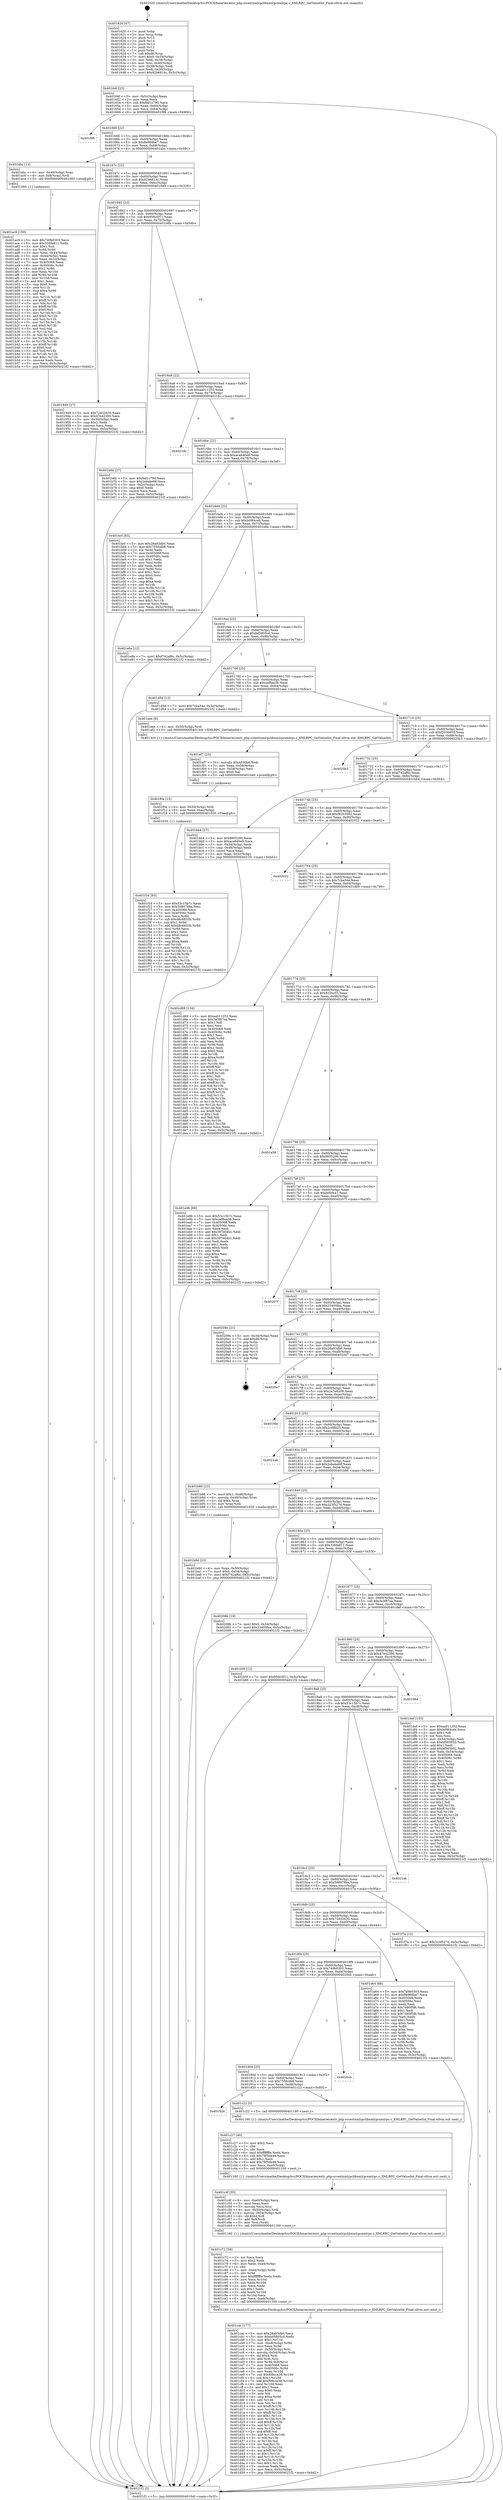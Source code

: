 digraph "0x401620" {
  label = "0x401620 (/mnt/c/Users/mathe/Desktop/tcc/POCII/binaries/extr_php-srcextxmlrpclibxmlrpcxmlrpc.c_XMLRPC_GetValueInt_Final-ollvm.out::main(0))"
  labelloc = "t"
  node[shape=record]

  Entry [label="",width=0.3,height=0.3,shape=circle,fillcolor=black,style=filled]
  "0x40164f" [label="{
     0x40164f [23]\l
     | [instrs]\l
     &nbsp;&nbsp;0x40164f \<+3\>: mov -0x5c(%rbp),%eax\l
     &nbsp;&nbsp;0x401652 \<+2\>: mov %eax,%ecx\l
     &nbsp;&nbsp;0x401654 \<+6\>: sub $0x8af1c790,%ecx\l
     &nbsp;&nbsp;0x40165a \<+3\>: mov %eax,-0x60(%rbp)\l
     &nbsp;&nbsp;0x40165d \<+3\>: mov %ecx,-0x64(%rbp)\l
     &nbsp;&nbsp;0x401660 \<+6\>: je 0000000000401f86 \<main+0x966\>\l
  }"]
  "0x401f86" [label="{
     0x401f86\l
  }", style=dashed]
  "0x401666" [label="{
     0x401666 [22]\l
     | [instrs]\l
     &nbsp;&nbsp;0x401666 \<+5\>: jmp 000000000040166b \<main+0x4b\>\l
     &nbsp;&nbsp;0x40166b \<+3\>: mov -0x60(%rbp),%eax\l
     &nbsp;&nbsp;0x40166e \<+5\>: sub $0x8e968be7,%eax\l
     &nbsp;&nbsp;0x401673 \<+3\>: mov %eax,-0x68(%rbp)\l
     &nbsp;&nbsp;0x401676 \<+6\>: je 0000000000401abc \<main+0x49c\>\l
  }"]
  Exit [label="",width=0.3,height=0.3,shape=circle,fillcolor=black,style=filled,peripheries=2]
  "0x401abc" [label="{
     0x401abc [13]\l
     | [instrs]\l
     &nbsp;&nbsp;0x401abc \<+4\>: mov -0x40(%rbp),%rax\l
     &nbsp;&nbsp;0x401ac0 \<+4\>: mov 0x8(%rax),%rdi\l
     &nbsp;&nbsp;0x401ac4 \<+5\>: call 0000000000401060 \<atoi@plt\>\l
     | [calls]\l
     &nbsp;&nbsp;0x401060 \{1\} (unknown)\l
  }"]
  "0x40167c" [label="{
     0x40167c [22]\l
     | [instrs]\l
     &nbsp;&nbsp;0x40167c \<+5\>: jmp 0000000000401681 \<main+0x61\>\l
     &nbsp;&nbsp;0x401681 \<+3\>: mov -0x60(%rbp),%eax\l
     &nbsp;&nbsp;0x401684 \<+5\>: sub $0x92b6814c,%eax\l
     &nbsp;&nbsp;0x401689 \<+3\>: mov %eax,-0x6c(%rbp)\l
     &nbsp;&nbsp;0x40168c \<+6\>: je 0000000000401949 \<main+0x329\>\l
  }"]
  "0x401f1d" [label="{
     0x401f1d [93]\l
     | [instrs]\l
     &nbsp;&nbsp;0x401f1d \<+5\>: mov $0x53c15b7c,%eax\l
     &nbsp;&nbsp;0x401f22 \<+5\>: mov $0x598078ba,%esi\l
     &nbsp;&nbsp;0x401f27 \<+7\>: mov 0x405068,%ecx\l
     &nbsp;&nbsp;0x401f2e \<+7\>: mov 0x40506c,%edx\l
     &nbsp;&nbsp;0x401f35 \<+3\>: mov %ecx,%r8d\l
     &nbsp;&nbsp;0x401f38 \<+7\>: sub $0xd8c6833b,%r8d\l
     &nbsp;&nbsp;0x401f3f \<+4\>: sub $0x1,%r8d\l
     &nbsp;&nbsp;0x401f43 \<+7\>: add $0xd8c6833b,%r8d\l
     &nbsp;&nbsp;0x401f4a \<+4\>: imul %r8d,%ecx\l
     &nbsp;&nbsp;0x401f4e \<+3\>: and $0x1,%ecx\l
     &nbsp;&nbsp;0x401f51 \<+3\>: cmp $0x0,%ecx\l
     &nbsp;&nbsp;0x401f54 \<+4\>: sete %r9b\l
     &nbsp;&nbsp;0x401f58 \<+3\>: cmp $0xa,%edx\l
     &nbsp;&nbsp;0x401f5b \<+4\>: setl %r10b\l
     &nbsp;&nbsp;0x401f5f \<+3\>: mov %r9b,%r11b\l
     &nbsp;&nbsp;0x401f62 \<+3\>: and %r10b,%r11b\l
     &nbsp;&nbsp;0x401f65 \<+3\>: xor %r10b,%r9b\l
     &nbsp;&nbsp;0x401f68 \<+3\>: or %r9b,%r11b\l
     &nbsp;&nbsp;0x401f6b \<+4\>: test $0x1,%r11b\l
     &nbsp;&nbsp;0x401f6f \<+3\>: cmovne %esi,%eax\l
     &nbsp;&nbsp;0x401f72 \<+3\>: mov %eax,-0x5c(%rbp)\l
     &nbsp;&nbsp;0x401f75 \<+5\>: jmp 00000000004021f2 \<main+0xbd2\>\l
  }"]
  "0x401949" [label="{
     0x401949 [27]\l
     | [instrs]\l
     &nbsp;&nbsp;0x401949 \<+5\>: mov $0x72d32630,%eax\l
     &nbsp;&nbsp;0x40194e \<+5\>: mov $0x47e42390,%ecx\l
     &nbsp;&nbsp;0x401953 \<+3\>: mov -0x30(%rbp),%edx\l
     &nbsp;&nbsp;0x401956 \<+3\>: cmp $0x2,%edx\l
     &nbsp;&nbsp;0x401959 \<+3\>: cmovne %ecx,%eax\l
     &nbsp;&nbsp;0x40195c \<+3\>: mov %eax,-0x5c(%rbp)\l
     &nbsp;&nbsp;0x40195f \<+5\>: jmp 00000000004021f2 \<main+0xbd2\>\l
  }"]
  "0x401692" [label="{
     0x401692 [22]\l
     | [instrs]\l
     &nbsp;&nbsp;0x401692 \<+5\>: jmp 0000000000401697 \<main+0x77\>\l
     &nbsp;&nbsp;0x401697 \<+3\>: mov -0x60(%rbp),%eax\l
     &nbsp;&nbsp;0x40169a \<+5\>: sub $0x958c5f11,%eax\l
     &nbsp;&nbsp;0x40169f \<+3\>: mov %eax,-0x70(%rbp)\l
     &nbsp;&nbsp;0x4016a2 \<+6\>: je 0000000000401b6b \<main+0x54b\>\l
  }"]
  "0x4021f2" [label="{
     0x4021f2 [5]\l
     | [instrs]\l
     &nbsp;&nbsp;0x4021f2 \<+5\>: jmp 000000000040164f \<main+0x2f\>\l
  }"]
  "0x401620" [label="{
     0x401620 [47]\l
     | [instrs]\l
     &nbsp;&nbsp;0x401620 \<+1\>: push %rbp\l
     &nbsp;&nbsp;0x401621 \<+3\>: mov %rsp,%rbp\l
     &nbsp;&nbsp;0x401624 \<+2\>: push %r15\l
     &nbsp;&nbsp;0x401626 \<+2\>: push %r14\l
     &nbsp;&nbsp;0x401628 \<+2\>: push %r13\l
     &nbsp;&nbsp;0x40162a \<+2\>: push %r12\l
     &nbsp;&nbsp;0x40162c \<+1\>: push %rbx\l
     &nbsp;&nbsp;0x40162d \<+7\>: sub $0xd8,%rsp\l
     &nbsp;&nbsp;0x401634 \<+7\>: movl $0x0,-0x34(%rbp)\l
     &nbsp;&nbsp;0x40163b \<+3\>: mov %edi,-0x38(%rbp)\l
     &nbsp;&nbsp;0x40163e \<+4\>: mov %rsi,-0x40(%rbp)\l
     &nbsp;&nbsp;0x401642 \<+3\>: mov -0x38(%rbp),%edi\l
     &nbsp;&nbsp;0x401645 \<+3\>: mov %edi,-0x30(%rbp)\l
     &nbsp;&nbsp;0x401648 \<+7\>: movl $0x92b6814c,-0x5c(%rbp)\l
  }"]
  "0x401f0e" [label="{
     0x401f0e [15]\l
     | [instrs]\l
     &nbsp;&nbsp;0x401f0e \<+4\>: mov -0x50(%rbp),%rdi\l
     &nbsp;&nbsp;0x401f12 \<+6\>: mov %eax,-0xec(%rbp)\l
     &nbsp;&nbsp;0x401f18 \<+5\>: call 0000000000401030 \<free@plt\>\l
     | [calls]\l
     &nbsp;&nbsp;0x401030 \{1\} (unknown)\l
  }"]
  "0x401b6b" [label="{
     0x401b6b [27]\l
     | [instrs]\l
     &nbsp;&nbsp;0x401b6b \<+5\>: mov $0x8af1c790,%eax\l
     &nbsp;&nbsp;0x401b70 \<+5\>: mov $0x2ebabe68,%ecx\l
     &nbsp;&nbsp;0x401b75 \<+3\>: mov -0x2c(%rbp),%edx\l
     &nbsp;&nbsp;0x401b78 \<+3\>: cmp $0x0,%edx\l
     &nbsp;&nbsp;0x401b7b \<+3\>: cmove %ecx,%eax\l
     &nbsp;&nbsp;0x401b7e \<+3\>: mov %eax,-0x5c(%rbp)\l
     &nbsp;&nbsp;0x401b81 \<+5\>: jmp 00000000004021f2 \<main+0xbd2\>\l
  }"]
  "0x4016a8" [label="{
     0x4016a8 [22]\l
     | [instrs]\l
     &nbsp;&nbsp;0x4016a8 \<+5\>: jmp 00000000004016ad \<main+0x8d\>\l
     &nbsp;&nbsp;0x4016ad \<+3\>: mov -0x60(%rbp),%eax\l
     &nbsp;&nbsp;0x4016b0 \<+5\>: sub $0xaa011252,%eax\l
     &nbsp;&nbsp;0x4016b5 \<+3\>: mov %eax,-0x74(%rbp)\l
     &nbsp;&nbsp;0x4016b8 \<+6\>: je 000000000040218c \<main+0xb6c\>\l
  }"]
  "0x401ef7" [label="{
     0x401ef7 [23]\l
     | [instrs]\l
     &nbsp;&nbsp;0x401ef7 \<+10\>: movabs $0x4030b6,%rdi\l
     &nbsp;&nbsp;0x401f01 \<+3\>: mov %eax,-0x58(%rbp)\l
     &nbsp;&nbsp;0x401f04 \<+3\>: mov -0x58(%rbp),%esi\l
     &nbsp;&nbsp;0x401f07 \<+2\>: mov $0x0,%al\l
     &nbsp;&nbsp;0x401f09 \<+5\>: call 0000000000401040 \<printf@plt\>\l
     | [calls]\l
     &nbsp;&nbsp;0x401040 \{1\} (unknown)\l
  }"]
  "0x40218c" [label="{
     0x40218c\l
  }", style=dashed]
  "0x4016be" [label="{
     0x4016be [22]\l
     | [instrs]\l
     &nbsp;&nbsp;0x4016be \<+5\>: jmp 00000000004016c3 \<main+0xa3\>\l
     &nbsp;&nbsp;0x4016c3 \<+3\>: mov -0x60(%rbp),%eax\l
     &nbsp;&nbsp;0x4016c6 \<+5\>: sub $0xace640e9,%eax\l
     &nbsp;&nbsp;0x4016cb \<+3\>: mov %eax,-0x78(%rbp)\l
     &nbsp;&nbsp;0x4016ce \<+6\>: je 0000000000401bcf \<main+0x5af\>\l
  }"]
  "0x401cac" [label="{
     0x401cac [177]\l
     | [instrs]\l
     &nbsp;&nbsp;0x401cac \<+5\>: mov $0x28a93db0,%ecx\l
     &nbsp;&nbsp;0x401cb1 \<+5\>: mov $0xbd5805c0,%edx\l
     &nbsp;&nbsp;0x401cb6 \<+3\>: mov $0x1,%r11b\l
     &nbsp;&nbsp;0x401cb9 \<+7\>: mov -0xe8(%rbp),%r9d\l
     &nbsp;&nbsp;0x401cc0 \<+4\>: imul %eax,%r9d\l
     &nbsp;&nbsp;0x401cc4 \<+4\>: mov -0x50(%rbp),%rsi\l
     &nbsp;&nbsp;0x401cc8 \<+4\>: movslq -0x54(%rbp),%rdi\l
     &nbsp;&nbsp;0x401ccc \<+4\>: shl $0x4,%rdi\l
     &nbsp;&nbsp;0x401cd0 \<+3\>: add %rdi,%rsi\l
     &nbsp;&nbsp;0x401cd3 \<+4\>: mov %r9d,0x8(%rsi)\l
     &nbsp;&nbsp;0x401cd7 \<+7\>: mov 0x405068,%eax\l
     &nbsp;&nbsp;0x401cde \<+8\>: mov 0x40506c,%r9d\l
     &nbsp;&nbsp;0x401ce6 \<+3\>: mov %eax,%r10d\l
     &nbsp;&nbsp;0x401ce9 \<+7\>: sub $0xf08cca39,%r10d\l
     &nbsp;&nbsp;0x401cf0 \<+4\>: sub $0x1,%r10d\l
     &nbsp;&nbsp;0x401cf4 \<+7\>: add $0xf08cca39,%r10d\l
     &nbsp;&nbsp;0x401cfb \<+4\>: imul %r10d,%eax\l
     &nbsp;&nbsp;0x401cff \<+3\>: and $0x1,%eax\l
     &nbsp;&nbsp;0x401d02 \<+3\>: cmp $0x0,%eax\l
     &nbsp;&nbsp;0x401d05 \<+3\>: sete %bl\l
     &nbsp;&nbsp;0x401d08 \<+4\>: cmp $0xa,%r9d\l
     &nbsp;&nbsp;0x401d0c \<+4\>: setl %r14b\l
     &nbsp;&nbsp;0x401d10 \<+3\>: mov %bl,%r15b\l
     &nbsp;&nbsp;0x401d13 \<+4\>: xor $0xff,%r15b\l
     &nbsp;&nbsp;0x401d17 \<+3\>: mov %r14b,%r12b\l
     &nbsp;&nbsp;0x401d1a \<+4\>: xor $0xff,%r12b\l
     &nbsp;&nbsp;0x401d1e \<+4\>: xor $0x1,%r11b\l
     &nbsp;&nbsp;0x401d22 \<+3\>: mov %r15b,%r13b\l
     &nbsp;&nbsp;0x401d25 \<+4\>: and $0xff,%r13b\l
     &nbsp;&nbsp;0x401d29 \<+3\>: and %r11b,%bl\l
     &nbsp;&nbsp;0x401d2c \<+3\>: mov %r12b,%al\l
     &nbsp;&nbsp;0x401d2f \<+2\>: and $0xff,%al\l
     &nbsp;&nbsp;0x401d31 \<+3\>: and %r11b,%r14b\l
     &nbsp;&nbsp;0x401d34 \<+3\>: or %bl,%r13b\l
     &nbsp;&nbsp;0x401d37 \<+3\>: or %r14b,%al\l
     &nbsp;&nbsp;0x401d3a \<+3\>: xor %al,%r13b\l
     &nbsp;&nbsp;0x401d3d \<+3\>: or %r12b,%r15b\l
     &nbsp;&nbsp;0x401d40 \<+4\>: xor $0xff,%r15b\l
     &nbsp;&nbsp;0x401d44 \<+4\>: or $0x1,%r11b\l
     &nbsp;&nbsp;0x401d48 \<+3\>: and %r11b,%r15b\l
     &nbsp;&nbsp;0x401d4b \<+3\>: or %r15b,%r13b\l
     &nbsp;&nbsp;0x401d4e \<+4\>: test $0x1,%r13b\l
     &nbsp;&nbsp;0x401d52 \<+3\>: cmovne %edx,%ecx\l
     &nbsp;&nbsp;0x401d55 \<+3\>: mov %ecx,-0x5c(%rbp)\l
     &nbsp;&nbsp;0x401d58 \<+5\>: jmp 00000000004021f2 \<main+0xbd2\>\l
  }"]
  "0x401bcf" [label="{
     0x401bcf [83]\l
     | [instrs]\l
     &nbsp;&nbsp;0x401bcf \<+5\>: mov $0x28a93db0,%eax\l
     &nbsp;&nbsp;0x401bd4 \<+5\>: mov $0x755fcdb6,%ecx\l
     &nbsp;&nbsp;0x401bd9 \<+2\>: xor %edx,%edx\l
     &nbsp;&nbsp;0x401bdb \<+7\>: mov 0x405068,%esi\l
     &nbsp;&nbsp;0x401be2 \<+7\>: mov 0x40506c,%edi\l
     &nbsp;&nbsp;0x401be9 \<+3\>: sub $0x1,%edx\l
     &nbsp;&nbsp;0x401bec \<+3\>: mov %esi,%r8d\l
     &nbsp;&nbsp;0x401bef \<+3\>: add %edx,%r8d\l
     &nbsp;&nbsp;0x401bf2 \<+4\>: imul %r8d,%esi\l
     &nbsp;&nbsp;0x401bf6 \<+3\>: and $0x1,%esi\l
     &nbsp;&nbsp;0x401bf9 \<+3\>: cmp $0x0,%esi\l
     &nbsp;&nbsp;0x401bfc \<+4\>: sete %r9b\l
     &nbsp;&nbsp;0x401c00 \<+3\>: cmp $0xa,%edi\l
     &nbsp;&nbsp;0x401c03 \<+4\>: setl %r10b\l
     &nbsp;&nbsp;0x401c07 \<+3\>: mov %r9b,%r11b\l
     &nbsp;&nbsp;0x401c0a \<+3\>: and %r10b,%r11b\l
     &nbsp;&nbsp;0x401c0d \<+3\>: xor %r10b,%r9b\l
     &nbsp;&nbsp;0x401c10 \<+3\>: or %r9b,%r11b\l
     &nbsp;&nbsp;0x401c13 \<+4\>: test $0x1,%r11b\l
     &nbsp;&nbsp;0x401c17 \<+3\>: cmovne %ecx,%eax\l
     &nbsp;&nbsp;0x401c1a \<+3\>: mov %eax,-0x5c(%rbp)\l
     &nbsp;&nbsp;0x401c1d \<+5\>: jmp 00000000004021f2 \<main+0xbd2\>\l
  }"]
  "0x4016d4" [label="{
     0x4016d4 [22]\l
     | [instrs]\l
     &nbsp;&nbsp;0x4016d4 \<+5\>: jmp 00000000004016d9 \<main+0xb9\>\l
     &nbsp;&nbsp;0x4016d9 \<+3\>: mov -0x60(%rbp),%eax\l
     &nbsp;&nbsp;0x4016dc \<+5\>: sub $0xb09f4ceb,%eax\l
     &nbsp;&nbsp;0x4016e1 \<+3\>: mov %eax,-0x7c(%rbp)\l
     &nbsp;&nbsp;0x4016e4 \<+6\>: je 0000000000401e8a \<main+0x86a\>\l
  }"]
  "0x401c72" [label="{
     0x401c72 [58]\l
     | [instrs]\l
     &nbsp;&nbsp;0x401c72 \<+2\>: xor %ecx,%ecx\l
     &nbsp;&nbsp;0x401c74 \<+5\>: mov $0x2,%edx\l
     &nbsp;&nbsp;0x401c79 \<+6\>: mov %edx,-0xe4(%rbp)\l
     &nbsp;&nbsp;0x401c7f \<+1\>: cltd\l
     &nbsp;&nbsp;0x401c80 \<+7\>: mov -0xe4(%rbp),%r9d\l
     &nbsp;&nbsp;0x401c87 \<+3\>: idiv %r9d\l
     &nbsp;&nbsp;0x401c8a \<+6\>: imul $0xfffffffe,%edx,%edx\l
     &nbsp;&nbsp;0x401c90 \<+3\>: mov %ecx,%r10d\l
     &nbsp;&nbsp;0x401c93 \<+3\>: sub %edx,%r10d\l
     &nbsp;&nbsp;0x401c96 \<+2\>: mov %ecx,%edx\l
     &nbsp;&nbsp;0x401c98 \<+3\>: sub $0x1,%edx\l
     &nbsp;&nbsp;0x401c9b \<+3\>: add %edx,%r10d\l
     &nbsp;&nbsp;0x401c9e \<+3\>: sub %r10d,%ecx\l
     &nbsp;&nbsp;0x401ca1 \<+6\>: mov %ecx,-0xe8(%rbp)\l
     &nbsp;&nbsp;0x401ca7 \<+5\>: call 0000000000401160 \<next_i\>\l
     | [calls]\l
     &nbsp;&nbsp;0x401160 \{1\} (/mnt/c/Users/mathe/Desktop/tcc/POCII/binaries/extr_php-srcextxmlrpclibxmlrpcxmlrpc.c_XMLRPC_GetValueInt_Final-ollvm.out::next_i)\l
  }"]
  "0x401e8a" [label="{
     0x401e8a [12]\l
     | [instrs]\l
     &nbsp;&nbsp;0x401e8a \<+7\>: movl $0xf742af6c,-0x5c(%rbp)\l
     &nbsp;&nbsp;0x401e91 \<+5\>: jmp 00000000004021f2 \<main+0xbd2\>\l
  }"]
  "0x4016ea" [label="{
     0x4016ea [22]\l
     | [instrs]\l
     &nbsp;&nbsp;0x4016ea \<+5\>: jmp 00000000004016ef \<main+0xcf\>\l
     &nbsp;&nbsp;0x4016ef \<+3\>: mov -0x60(%rbp),%eax\l
     &nbsp;&nbsp;0x4016f2 \<+5\>: sub $0xbd5805c0,%eax\l
     &nbsp;&nbsp;0x4016f7 \<+3\>: mov %eax,-0x80(%rbp)\l
     &nbsp;&nbsp;0x4016fa \<+6\>: je 0000000000401d5d \<main+0x73d\>\l
  }"]
  "0x401c4f" [label="{
     0x401c4f [35]\l
     | [instrs]\l
     &nbsp;&nbsp;0x401c4f \<+6\>: mov -0xe0(%rbp),%ecx\l
     &nbsp;&nbsp;0x401c55 \<+3\>: imul %eax,%ecx\l
     &nbsp;&nbsp;0x401c58 \<+3\>: movslq %ecx,%rsi\l
     &nbsp;&nbsp;0x401c5b \<+4\>: mov -0x50(%rbp),%rdi\l
     &nbsp;&nbsp;0x401c5f \<+4\>: movslq -0x54(%rbp),%r8\l
     &nbsp;&nbsp;0x401c63 \<+4\>: shl $0x4,%r8\l
     &nbsp;&nbsp;0x401c67 \<+3\>: add %r8,%rdi\l
     &nbsp;&nbsp;0x401c6a \<+3\>: mov %rsi,(%rdi)\l
     &nbsp;&nbsp;0x401c6d \<+5\>: call 0000000000401160 \<next_i\>\l
     | [calls]\l
     &nbsp;&nbsp;0x401160 \{1\} (/mnt/c/Users/mathe/Desktop/tcc/POCII/binaries/extr_php-srcextxmlrpclibxmlrpcxmlrpc.c_XMLRPC_GetValueInt_Final-ollvm.out::next_i)\l
  }"]
  "0x401d5d" [label="{
     0x401d5d [12]\l
     | [instrs]\l
     &nbsp;&nbsp;0x401d5d \<+7\>: movl $0x7cba34e,-0x5c(%rbp)\l
     &nbsp;&nbsp;0x401d64 \<+5\>: jmp 00000000004021f2 \<main+0xbd2\>\l
  }"]
  "0x401700" [label="{
     0x401700 [25]\l
     | [instrs]\l
     &nbsp;&nbsp;0x401700 \<+5\>: jmp 0000000000401705 \<main+0xe5\>\l
     &nbsp;&nbsp;0x401705 \<+3\>: mov -0x60(%rbp),%eax\l
     &nbsp;&nbsp;0x401708 \<+5\>: sub $0xcef8ae38,%eax\l
     &nbsp;&nbsp;0x40170d \<+6\>: mov %eax,-0x84(%rbp)\l
     &nbsp;&nbsp;0x401713 \<+6\>: je 0000000000401eee \<main+0x8ce\>\l
  }"]
  "0x401c27" [label="{
     0x401c27 [40]\l
     | [instrs]\l
     &nbsp;&nbsp;0x401c27 \<+5\>: mov $0x2,%ecx\l
     &nbsp;&nbsp;0x401c2c \<+1\>: cltd\l
     &nbsp;&nbsp;0x401c2d \<+2\>: idiv %ecx\l
     &nbsp;&nbsp;0x401c2f \<+6\>: imul $0xfffffffe,%edx,%ecx\l
     &nbsp;&nbsp;0x401c35 \<+6\>: sub $0x78f5de46,%ecx\l
     &nbsp;&nbsp;0x401c3b \<+3\>: add $0x1,%ecx\l
     &nbsp;&nbsp;0x401c3e \<+6\>: add $0x78f5de46,%ecx\l
     &nbsp;&nbsp;0x401c44 \<+6\>: mov %ecx,-0xe0(%rbp)\l
     &nbsp;&nbsp;0x401c4a \<+5\>: call 0000000000401160 \<next_i\>\l
     | [calls]\l
     &nbsp;&nbsp;0x401160 \{1\} (/mnt/c/Users/mathe/Desktop/tcc/POCII/binaries/extr_php-srcextxmlrpclibxmlrpcxmlrpc.c_XMLRPC_GetValueInt_Final-ollvm.out::next_i)\l
  }"]
  "0x401eee" [label="{
     0x401eee [9]\l
     | [instrs]\l
     &nbsp;&nbsp;0x401eee \<+4\>: mov -0x50(%rbp),%rdi\l
     &nbsp;&nbsp;0x401ef2 \<+5\>: call 00000000004013c0 \<XMLRPC_GetValueInt\>\l
     | [calls]\l
     &nbsp;&nbsp;0x4013c0 \{1\} (/mnt/c/Users/mathe/Desktop/tcc/POCII/binaries/extr_php-srcextxmlrpclibxmlrpcxmlrpc.c_XMLRPC_GetValueInt_Final-ollvm.out::XMLRPC_GetValueInt)\l
  }"]
  "0x401719" [label="{
     0x401719 [25]\l
     | [instrs]\l
     &nbsp;&nbsp;0x401719 \<+5\>: jmp 000000000040171e \<main+0xfe\>\l
     &nbsp;&nbsp;0x40171e \<+3\>: mov -0x60(%rbp),%eax\l
     &nbsp;&nbsp;0x401721 \<+5\>: sub $0xf203b655,%eax\l
     &nbsp;&nbsp;0x401726 \<+6\>: mov %eax,-0x88(%rbp)\l
     &nbsp;&nbsp;0x40172c \<+6\>: je 00000000004020b3 \<main+0xa93\>\l
  }"]
  "0x401926" [label="{
     0x401926\l
  }", style=dashed]
  "0x4020b3" [label="{
     0x4020b3\l
  }", style=dashed]
  "0x401732" [label="{
     0x401732 [25]\l
     | [instrs]\l
     &nbsp;&nbsp;0x401732 \<+5\>: jmp 0000000000401737 \<main+0x117\>\l
     &nbsp;&nbsp;0x401737 \<+3\>: mov -0x60(%rbp),%eax\l
     &nbsp;&nbsp;0x40173a \<+5\>: sub $0xf742af6c,%eax\l
     &nbsp;&nbsp;0x40173f \<+6\>: mov %eax,-0x8c(%rbp)\l
     &nbsp;&nbsp;0x401745 \<+6\>: je 0000000000401bb4 \<main+0x594\>\l
  }"]
  "0x401c22" [label="{
     0x401c22 [5]\l
     | [instrs]\l
     &nbsp;&nbsp;0x401c22 \<+5\>: call 0000000000401160 \<next_i\>\l
     | [calls]\l
     &nbsp;&nbsp;0x401160 \{1\} (/mnt/c/Users/mathe/Desktop/tcc/POCII/binaries/extr_php-srcextxmlrpclibxmlrpcxmlrpc.c_XMLRPC_GetValueInt_Final-ollvm.out::next_i)\l
  }"]
  "0x401bb4" [label="{
     0x401bb4 [27]\l
     | [instrs]\l
     &nbsp;&nbsp;0x401bb4 \<+5\>: mov $0x8605290,%eax\l
     &nbsp;&nbsp;0x401bb9 \<+5\>: mov $0xace640e9,%ecx\l
     &nbsp;&nbsp;0x401bbe \<+3\>: mov -0x54(%rbp),%edx\l
     &nbsp;&nbsp;0x401bc1 \<+3\>: cmp -0x48(%rbp),%edx\l
     &nbsp;&nbsp;0x401bc4 \<+3\>: cmovl %ecx,%eax\l
     &nbsp;&nbsp;0x401bc7 \<+3\>: mov %eax,-0x5c(%rbp)\l
     &nbsp;&nbsp;0x401bca \<+5\>: jmp 00000000004021f2 \<main+0xbd2\>\l
  }"]
  "0x40174b" [label="{
     0x40174b [25]\l
     | [instrs]\l
     &nbsp;&nbsp;0x40174b \<+5\>: jmp 0000000000401750 \<main+0x130\>\l
     &nbsp;&nbsp;0x401750 \<+3\>: mov -0x60(%rbp),%eax\l
     &nbsp;&nbsp;0x401753 \<+5\>: sub $0xf8203592,%eax\l
     &nbsp;&nbsp;0x401758 \<+6\>: mov %eax,-0x90(%rbp)\l
     &nbsp;&nbsp;0x40175e \<+6\>: je 0000000000402022 \<main+0xa02\>\l
  }"]
  "0x40190d" [label="{
     0x40190d [25]\l
     | [instrs]\l
     &nbsp;&nbsp;0x40190d \<+5\>: jmp 0000000000401912 \<main+0x2f2\>\l
     &nbsp;&nbsp;0x401912 \<+3\>: mov -0x60(%rbp),%eax\l
     &nbsp;&nbsp;0x401915 \<+5\>: sub $0x755fcdb6,%eax\l
     &nbsp;&nbsp;0x40191a \<+6\>: mov %eax,-0xd8(%rbp)\l
     &nbsp;&nbsp;0x401920 \<+6\>: je 0000000000401c22 \<main+0x602\>\l
  }"]
  "0x402022" [label="{
     0x402022\l
  }", style=dashed]
  "0x401764" [label="{
     0x401764 [25]\l
     | [instrs]\l
     &nbsp;&nbsp;0x401764 \<+5\>: jmp 0000000000401769 \<main+0x149\>\l
     &nbsp;&nbsp;0x401769 \<+3\>: mov -0x60(%rbp),%eax\l
     &nbsp;&nbsp;0x40176c \<+5\>: sub $0x7cba34e,%eax\l
     &nbsp;&nbsp;0x401771 \<+6\>: mov %eax,-0x94(%rbp)\l
     &nbsp;&nbsp;0x401777 \<+6\>: je 0000000000401d69 \<main+0x749\>\l
  }"]
  "0x4020cb" [label="{
     0x4020cb\l
  }", style=dashed]
  "0x401d69" [label="{
     0x401d69 [134]\l
     | [instrs]\l
     &nbsp;&nbsp;0x401d69 \<+5\>: mov $0xaa011252,%eax\l
     &nbsp;&nbsp;0x401d6e \<+5\>: mov $0x3a3f87ea,%ecx\l
     &nbsp;&nbsp;0x401d73 \<+2\>: mov $0x1,%dl\l
     &nbsp;&nbsp;0x401d75 \<+2\>: xor %esi,%esi\l
     &nbsp;&nbsp;0x401d77 \<+7\>: mov 0x405068,%edi\l
     &nbsp;&nbsp;0x401d7e \<+8\>: mov 0x40506c,%r8d\l
     &nbsp;&nbsp;0x401d86 \<+3\>: sub $0x1,%esi\l
     &nbsp;&nbsp;0x401d89 \<+3\>: mov %edi,%r9d\l
     &nbsp;&nbsp;0x401d8c \<+3\>: add %esi,%r9d\l
     &nbsp;&nbsp;0x401d8f \<+4\>: imul %r9d,%edi\l
     &nbsp;&nbsp;0x401d93 \<+3\>: and $0x1,%edi\l
     &nbsp;&nbsp;0x401d96 \<+3\>: cmp $0x0,%edi\l
     &nbsp;&nbsp;0x401d99 \<+4\>: sete %r10b\l
     &nbsp;&nbsp;0x401d9d \<+4\>: cmp $0xa,%r8d\l
     &nbsp;&nbsp;0x401da1 \<+4\>: setl %r11b\l
     &nbsp;&nbsp;0x401da5 \<+3\>: mov %r10b,%bl\l
     &nbsp;&nbsp;0x401da8 \<+3\>: xor $0xff,%bl\l
     &nbsp;&nbsp;0x401dab \<+3\>: mov %r11b,%r14b\l
     &nbsp;&nbsp;0x401dae \<+4\>: xor $0xff,%r14b\l
     &nbsp;&nbsp;0x401db2 \<+3\>: xor $0x1,%dl\l
     &nbsp;&nbsp;0x401db5 \<+3\>: mov %bl,%r15b\l
     &nbsp;&nbsp;0x401db8 \<+4\>: and $0xff,%r15b\l
     &nbsp;&nbsp;0x401dbc \<+3\>: and %dl,%r10b\l
     &nbsp;&nbsp;0x401dbf \<+3\>: mov %r14b,%r12b\l
     &nbsp;&nbsp;0x401dc2 \<+4\>: and $0xff,%r12b\l
     &nbsp;&nbsp;0x401dc6 \<+3\>: and %dl,%r11b\l
     &nbsp;&nbsp;0x401dc9 \<+3\>: or %r10b,%r15b\l
     &nbsp;&nbsp;0x401dcc \<+3\>: or %r11b,%r12b\l
     &nbsp;&nbsp;0x401dcf \<+3\>: xor %r12b,%r15b\l
     &nbsp;&nbsp;0x401dd2 \<+3\>: or %r14b,%bl\l
     &nbsp;&nbsp;0x401dd5 \<+3\>: xor $0xff,%bl\l
     &nbsp;&nbsp;0x401dd8 \<+3\>: or $0x1,%dl\l
     &nbsp;&nbsp;0x401ddb \<+2\>: and %dl,%bl\l
     &nbsp;&nbsp;0x401ddd \<+3\>: or %bl,%r15b\l
     &nbsp;&nbsp;0x401de0 \<+4\>: test $0x1,%r15b\l
     &nbsp;&nbsp;0x401de4 \<+3\>: cmovne %ecx,%eax\l
     &nbsp;&nbsp;0x401de7 \<+3\>: mov %eax,-0x5c(%rbp)\l
     &nbsp;&nbsp;0x401dea \<+5\>: jmp 00000000004021f2 \<main+0xbd2\>\l
  }"]
  "0x40177d" [label="{
     0x40177d [25]\l
     | [instrs]\l
     &nbsp;&nbsp;0x40177d \<+5\>: jmp 0000000000401782 \<main+0x162\>\l
     &nbsp;&nbsp;0x401782 \<+3\>: mov -0x60(%rbp),%eax\l
     &nbsp;&nbsp;0x401785 \<+5\>: sub $0x822bc03,%eax\l
     &nbsp;&nbsp;0x40178a \<+6\>: mov %eax,-0x98(%rbp)\l
     &nbsp;&nbsp;0x401790 \<+6\>: je 0000000000401a58 \<main+0x438\>\l
  }"]
  "0x401b9d" [label="{
     0x401b9d [23]\l
     | [instrs]\l
     &nbsp;&nbsp;0x401b9d \<+4\>: mov %rax,-0x50(%rbp)\l
     &nbsp;&nbsp;0x401ba1 \<+7\>: movl $0x0,-0x54(%rbp)\l
     &nbsp;&nbsp;0x401ba8 \<+7\>: movl $0xf742af6c,-0x5c(%rbp)\l
     &nbsp;&nbsp;0x401baf \<+5\>: jmp 00000000004021f2 \<main+0xbd2\>\l
  }"]
  "0x401a58" [label="{
     0x401a58\l
  }", style=dashed]
  "0x401796" [label="{
     0x401796 [25]\l
     | [instrs]\l
     &nbsp;&nbsp;0x401796 \<+5\>: jmp 000000000040179b \<main+0x17b\>\l
     &nbsp;&nbsp;0x40179b \<+3\>: mov -0x60(%rbp),%eax\l
     &nbsp;&nbsp;0x40179e \<+5\>: sub $0x8605290,%eax\l
     &nbsp;&nbsp;0x4017a3 \<+6\>: mov %eax,-0x9c(%rbp)\l
     &nbsp;&nbsp;0x4017a9 \<+6\>: je 0000000000401e96 \<main+0x876\>\l
  }"]
  "0x401ac9" [label="{
     0x401ac9 [150]\l
     | [instrs]\l
     &nbsp;&nbsp;0x401ac9 \<+5\>: mov $0x749b0303,%ecx\l
     &nbsp;&nbsp;0x401ace \<+5\>: mov $0x326fa811,%edx\l
     &nbsp;&nbsp;0x401ad3 \<+3\>: mov $0x1,%sil\l
     &nbsp;&nbsp;0x401ad6 \<+3\>: xor %r8d,%r8d\l
     &nbsp;&nbsp;0x401ad9 \<+3\>: mov %eax,-0x44(%rbp)\l
     &nbsp;&nbsp;0x401adc \<+3\>: mov -0x44(%rbp),%eax\l
     &nbsp;&nbsp;0x401adf \<+3\>: mov %eax,-0x2c(%rbp)\l
     &nbsp;&nbsp;0x401ae2 \<+7\>: mov 0x405068,%eax\l
     &nbsp;&nbsp;0x401ae9 \<+8\>: mov 0x40506c,%r9d\l
     &nbsp;&nbsp;0x401af1 \<+4\>: sub $0x1,%r8d\l
     &nbsp;&nbsp;0x401af5 \<+3\>: mov %eax,%r10d\l
     &nbsp;&nbsp;0x401af8 \<+3\>: add %r8d,%r10d\l
     &nbsp;&nbsp;0x401afb \<+4\>: imul %r10d,%eax\l
     &nbsp;&nbsp;0x401aff \<+3\>: and $0x1,%eax\l
     &nbsp;&nbsp;0x401b02 \<+3\>: cmp $0x0,%eax\l
     &nbsp;&nbsp;0x401b05 \<+4\>: sete %r11b\l
     &nbsp;&nbsp;0x401b09 \<+4\>: cmp $0xa,%r9d\l
     &nbsp;&nbsp;0x401b0d \<+3\>: setl %bl\l
     &nbsp;&nbsp;0x401b10 \<+3\>: mov %r11b,%r14b\l
     &nbsp;&nbsp;0x401b13 \<+4\>: xor $0xff,%r14b\l
     &nbsp;&nbsp;0x401b17 \<+3\>: mov %bl,%r15b\l
     &nbsp;&nbsp;0x401b1a \<+4\>: xor $0xff,%r15b\l
     &nbsp;&nbsp;0x401b1e \<+4\>: xor $0x0,%sil\l
     &nbsp;&nbsp;0x401b22 \<+3\>: mov %r14b,%r12b\l
     &nbsp;&nbsp;0x401b25 \<+4\>: and $0x0,%r12b\l
     &nbsp;&nbsp;0x401b29 \<+3\>: and %sil,%r11b\l
     &nbsp;&nbsp;0x401b2c \<+3\>: mov %r15b,%r13b\l
     &nbsp;&nbsp;0x401b2f \<+4\>: and $0x0,%r13b\l
     &nbsp;&nbsp;0x401b33 \<+3\>: and %sil,%bl\l
     &nbsp;&nbsp;0x401b36 \<+3\>: or %r11b,%r12b\l
     &nbsp;&nbsp;0x401b39 \<+3\>: or %bl,%r13b\l
     &nbsp;&nbsp;0x401b3c \<+3\>: xor %r13b,%r12b\l
     &nbsp;&nbsp;0x401b3f \<+3\>: or %r15b,%r14b\l
     &nbsp;&nbsp;0x401b42 \<+4\>: xor $0xff,%r14b\l
     &nbsp;&nbsp;0x401b46 \<+4\>: or $0x0,%sil\l
     &nbsp;&nbsp;0x401b4a \<+3\>: and %sil,%r14b\l
     &nbsp;&nbsp;0x401b4d \<+3\>: or %r14b,%r12b\l
     &nbsp;&nbsp;0x401b50 \<+4\>: test $0x1,%r12b\l
     &nbsp;&nbsp;0x401b54 \<+3\>: cmovne %edx,%ecx\l
     &nbsp;&nbsp;0x401b57 \<+3\>: mov %ecx,-0x5c(%rbp)\l
     &nbsp;&nbsp;0x401b5a \<+5\>: jmp 00000000004021f2 \<main+0xbd2\>\l
  }"]
  "0x401e96" [label="{
     0x401e96 [88]\l
     | [instrs]\l
     &nbsp;&nbsp;0x401e96 \<+5\>: mov $0x53c15b7c,%eax\l
     &nbsp;&nbsp;0x401e9b \<+5\>: mov $0xcef8ae38,%ecx\l
     &nbsp;&nbsp;0x401ea0 \<+7\>: mov 0x405068,%edx\l
     &nbsp;&nbsp;0x401ea7 \<+7\>: mov 0x40506c,%esi\l
     &nbsp;&nbsp;0x401eae \<+2\>: mov %edx,%edi\l
     &nbsp;&nbsp;0x401eb0 \<+6\>: add $0x397e04b1,%edi\l
     &nbsp;&nbsp;0x401eb6 \<+3\>: sub $0x1,%edi\l
     &nbsp;&nbsp;0x401eb9 \<+6\>: sub $0x397e04b1,%edi\l
     &nbsp;&nbsp;0x401ebf \<+3\>: imul %edi,%edx\l
     &nbsp;&nbsp;0x401ec2 \<+3\>: and $0x1,%edx\l
     &nbsp;&nbsp;0x401ec5 \<+3\>: cmp $0x0,%edx\l
     &nbsp;&nbsp;0x401ec8 \<+4\>: sete %r8b\l
     &nbsp;&nbsp;0x401ecc \<+3\>: cmp $0xa,%esi\l
     &nbsp;&nbsp;0x401ecf \<+4\>: setl %r9b\l
     &nbsp;&nbsp;0x401ed3 \<+3\>: mov %r8b,%r10b\l
     &nbsp;&nbsp;0x401ed6 \<+3\>: and %r9b,%r10b\l
     &nbsp;&nbsp;0x401ed9 \<+3\>: xor %r9b,%r8b\l
     &nbsp;&nbsp;0x401edc \<+3\>: or %r8b,%r10b\l
     &nbsp;&nbsp;0x401edf \<+4\>: test $0x1,%r10b\l
     &nbsp;&nbsp;0x401ee3 \<+3\>: cmovne %ecx,%eax\l
     &nbsp;&nbsp;0x401ee6 \<+3\>: mov %eax,-0x5c(%rbp)\l
     &nbsp;&nbsp;0x401ee9 \<+5\>: jmp 00000000004021f2 \<main+0xbd2\>\l
  }"]
  "0x4017af" [label="{
     0x4017af [25]\l
     | [instrs]\l
     &nbsp;&nbsp;0x4017af \<+5\>: jmp 00000000004017b4 \<main+0x194\>\l
     &nbsp;&nbsp;0x4017b4 \<+3\>: mov -0x60(%rbp),%eax\l
     &nbsp;&nbsp;0x4017b7 \<+5\>: sub $0xb0bf441,%eax\l
     &nbsp;&nbsp;0x4017bc \<+6\>: mov %eax,-0xa0(%rbp)\l
     &nbsp;&nbsp;0x4017c2 \<+6\>: je 000000000040207f \<main+0xa5f\>\l
  }"]
  "0x4018f4" [label="{
     0x4018f4 [25]\l
     | [instrs]\l
     &nbsp;&nbsp;0x4018f4 \<+5\>: jmp 00000000004018f9 \<main+0x2d9\>\l
     &nbsp;&nbsp;0x4018f9 \<+3\>: mov -0x60(%rbp),%eax\l
     &nbsp;&nbsp;0x4018fc \<+5\>: sub $0x749b0303,%eax\l
     &nbsp;&nbsp;0x401901 \<+6\>: mov %eax,-0xd4(%rbp)\l
     &nbsp;&nbsp;0x401907 \<+6\>: je 00000000004020cb \<main+0xaab\>\l
  }"]
  "0x40207f" [label="{
     0x40207f\l
  }", style=dashed]
  "0x4017c8" [label="{
     0x4017c8 [25]\l
     | [instrs]\l
     &nbsp;&nbsp;0x4017c8 \<+5\>: jmp 00000000004017cd \<main+0x1ad\>\l
     &nbsp;&nbsp;0x4017cd \<+3\>: mov -0x60(%rbp),%eax\l
     &nbsp;&nbsp;0x4017d0 \<+5\>: sub $0x23405faa,%eax\l
     &nbsp;&nbsp;0x4017d5 \<+6\>: mov %eax,-0xa4(%rbp)\l
     &nbsp;&nbsp;0x4017db \<+6\>: je 000000000040209e \<main+0xa7e\>\l
  }"]
  "0x401a64" [label="{
     0x401a64 [88]\l
     | [instrs]\l
     &nbsp;&nbsp;0x401a64 \<+5\>: mov $0x749b0303,%eax\l
     &nbsp;&nbsp;0x401a69 \<+5\>: mov $0x8e968be7,%ecx\l
     &nbsp;&nbsp;0x401a6e \<+7\>: mov 0x405068,%edx\l
     &nbsp;&nbsp;0x401a75 \<+7\>: mov 0x40506c,%esi\l
     &nbsp;&nbsp;0x401a7c \<+2\>: mov %edx,%edi\l
     &nbsp;&nbsp;0x401a7e \<+6\>: add $0x7480f5f6,%edi\l
     &nbsp;&nbsp;0x401a84 \<+3\>: sub $0x1,%edi\l
     &nbsp;&nbsp;0x401a87 \<+6\>: sub $0x7480f5f6,%edi\l
     &nbsp;&nbsp;0x401a8d \<+3\>: imul %edi,%edx\l
     &nbsp;&nbsp;0x401a90 \<+3\>: and $0x1,%edx\l
     &nbsp;&nbsp;0x401a93 \<+3\>: cmp $0x0,%edx\l
     &nbsp;&nbsp;0x401a96 \<+4\>: sete %r8b\l
     &nbsp;&nbsp;0x401a9a \<+3\>: cmp $0xa,%esi\l
     &nbsp;&nbsp;0x401a9d \<+4\>: setl %r9b\l
     &nbsp;&nbsp;0x401aa1 \<+3\>: mov %r8b,%r10b\l
     &nbsp;&nbsp;0x401aa4 \<+3\>: and %r9b,%r10b\l
     &nbsp;&nbsp;0x401aa7 \<+3\>: xor %r9b,%r8b\l
     &nbsp;&nbsp;0x401aaa \<+3\>: or %r8b,%r10b\l
     &nbsp;&nbsp;0x401aad \<+4\>: test $0x1,%r10b\l
     &nbsp;&nbsp;0x401ab1 \<+3\>: cmovne %ecx,%eax\l
     &nbsp;&nbsp;0x401ab4 \<+3\>: mov %eax,-0x5c(%rbp)\l
     &nbsp;&nbsp;0x401ab7 \<+5\>: jmp 00000000004021f2 \<main+0xbd2\>\l
  }"]
  "0x40209e" [label="{
     0x40209e [21]\l
     | [instrs]\l
     &nbsp;&nbsp;0x40209e \<+3\>: mov -0x34(%rbp),%eax\l
     &nbsp;&nbsp;0x4020a1 \<+7\>: add $0xd8,%rsp\l
     &nbsp;&nbsp;0x4020a8 \<+1\>: pop %rbx\l
     &nbsp;&nbsp;0x4020a9 \<+2\>: pop %r12\l
     &nbsp;&nbsp;0x4020ab \<+2\>: pop %r13\l
     &nbsp;&nbsp;0x4020ad \<+2\>: pop %r14\l
     &nbsp;&nbsp;0x4020af \<+2\>: pop %r15\l
     &nbsp;&nbsp;0x4020b1 \<+1\>: pop %rbp\l
     &nbsp;&nbsp;0x4020b2 \<+1\>: ret\l
  }"]
  "0x4017e1" [label="{
     0x4017e1 [25]\l
     | [instrs]\l
     &nbsp;&nbsp;0x4017e1 \<+5\>: jmp 00000000004017e6 \<main+0x1c6\>\l
     &nbsp;&nbsp;0x4017e6 \<+3\>: mov -0x60(%rbp),%eax\l
     &nbsp;&nbsp;0x4017e9 \<+5\>: sub $0x28a93db0,%eax\l
     &nbsp;&nbsp;0x4017ee \<+6\>: mov %eax,-0xa8(%rbp)\l
     &nbsp;&nbsp;0x4017f4 \<+6\>: je 00000000004020e7 \<main+0xac7\>\l
  }"]
  "0x4018db" [label="{
     0x4018db [25]\l
     | [instrs]\l
     &nbsp;&nbsp;0x4018db \<+5\>: jmp 00000000004018e0 \<main+0x2c0\>\l
     &nbsp;&nbsp;0x4018e0 \<+3\>: mov -0x60(%rbp),%eax\l
     &nbsp;&nbsp;0x4018e3 \<+5\>: sub $0x72d32630,%eax\l
     &nbsp;&nbsp;0x4018e8 \<+6\>: mov %eax,-0xd0(%rbp)\l
     &nbsp;&nbsp;0x4018ee \<+6\>: je 0000000000401a64 \<main+0x444\>\l
  }"]
  "0x4020e7" [label="{
     0x4020e7\l
  }", style=dashed]
  "0x4017fa" [label="{
     0x4017fa [25]\l
     | [instrs]\l
     &nbsp;&nbsp;0x4017fa \<+5\>: jmp 00000000004017ff \<main+0x1df\>\l
     &nbsp;&nbsp;0x4017ff \<+3\>: mov -0x60(%rbp),%eax\l
     &nbsp;&nbsp;0x401802 \<+5\>: sub $0x2a7e8209,%eax\l
     &nbsp;&nbsp;0x401807 \<+6\>: mov %eax,-0xac(%rbp)\l
     &nbsp;&nbsp;0x40180d \<+6\>: je 00000000004019bc \<main+0x39c\>\l
  }"]
  "0x401f7a" [label="{
     0x401f7a [12]\l
     | [instrs]\l
     &nbsp;&nbsp;0x401f7a \<+7\>: movl $0x323f527d,-0x5c(%rbp)\l
     &nbsp;&nbsp;0x401f81 \<+5\>: jmp 00000000004021f2 \<main+0xbd2\>\l
  }"]
  "0x4019bc" [label="{
     0x4019bc\l
  }", style=dashed]
  "0x401813" [label="{
     0x401813 [25]\l
     | [instrs]\l
     &nbsp;&nbsp;0x401813 \<+5\>: jmp 0000000000401818 \<main+0x1f8\>\l
     &nbsp;&nbsp;0x401818 \<+3\>: mov -0x60(%rbp),%eax\l
     &nbsp;&nbsp;0x40181b \<+5\>: sub $0x2c0ff423,%eax\l
     &nbsp;&nbsp;0x401820 \<+6\>: mov %eax,-0xb0(%rbp)\l
     &nbsp;&nbsp;0x401826 \<+6\>: je 00000000004021e6 \<main+0xbc6\>\l
  }"]
  "0x4018c2" [label="{
     0x4018c2 [25]\l
     | [instrs]\l
     &nbsp;&nbsp;0x4018c2 \<+5\>: jmp 00000000004018c7 \<main+0x2a7\>\l
     &nbsp;&nbsp;0x4018c7 \<+3\>: mov -0x60(%rbp),%eax\l
     &nbsp;&nbsp;0x4018ca \<+5\>: sub $0x598078ba,%eax\l
     &nbsp;&nbsp;0x4018cf \<+6\>: mov %eax,-0xcc(%rbp)\l
     &nbsp;&nbsp;0x4018d5 \<+6\>: je 0000000000401f7a \<main+0x95a\>\l
  }"]
  "0x4021e6" [label="{
     0x4021e6\l
  }", style=dashed]
  "0x40182c" [label="{
     0x40182c [25]\l
     | [instrs]\l
     &nbsp;&nbsp;0x40182c \<+5\>: jmp 0000000000401831 \<main+0x211\>\l
     &nbsp;&nbsp;0x401831 \<+3\>: mov -0x60(%rbp),%eax\l
     &nbsp;&nbsp;0x401834 \<+5\>: sub $0x2ebabe68,%eax\l
     &nbsp;&nbsp;0x401839 \<+6\>: mov %eax,-0xb4(%rbp)\l
     &nbsp;&nbsp;0x40183f \<+6\>: je 0000000000401b86 \<main+0x566\>\l
  }"]
  "0x4021ab" [label="{
     0x4021ab\l
  }", style=dashed]
  "0x401b86" [label="{
     0x401b86 [23]\l
     | [instrs]\l
     &nbsp;&nbsp;0x401b86 \<+7\>: movl $0x1,-0x48(%rbp)\l
     &nbsp;&nbsp;0x401b8d \<+4\>: movslq -0x48(%rbp),%rax\l
     &nbsp;&nbsp;0x401b91 \<+4\>: shl $0x4,%rax\l
     &nbsp;&nbsp;0x401b95 \<+3\>: mov %rax,%rdi\l
     &nbsp;&nbsp;0x401b98 \<+5\>: call 0000000000401050 \<malloc@plt\>\l
     | [calls]\l
     &nbsp;&nbsp;0x401050 \{1\} (unknown)\l
  }"]
  "0x401845" [label="{
     0x401845 [25]\l
     | [instrs]\l
     &nbsp;&nbsp;0x401845 \<+5\>: jmp 000000000040184a \<main+0x22a\>\l
     &nbsp;&nbsp;0x40184a \<+3\>: mov -0x60(%rbp),%eax\l
     &nbsp;&nbsp;0x40184d \<+5\>: sub $0x323f527d,%eax\l
     &nbsp;&nbsp;0x401852 \<+6\>: mov %eax,-0xb8(%rbp)\l
     &nbsp;&nbsp;0x401858 \<+6\>: je 000000000040208b \<main+0xa6b\>\l
  }"]
  "0x4018a9" [label="{
     0x4018a9 [25]\l
     | [instrs]\l
     &nbsp;&nbsp;0x4018a9 \<+5\>: jmp 00000000004018ae \<main+0x28e\>\l
     &nbsp;&nbsp;0x4018ae \<+3\>: mov -0x60(%rbp),%eax\l
     &nbsp;&nbsp;0x4018b1 \<+5\>: sub $0x53c15b7c,%eax\l
     &nbsp;&nbsp;0x4018b6 \<+6\>: mov %eax,-0xc8(%rbp)\l
     &nbsp;&nbsp;0x4018bc \<+6\>: je 00000000004021ab \<main+0xb8b\>\l
  }"]
  "0x40208b" [label="{
     0x40208b [19]\l
     | [instrs]\l
     &nbsp;&nbsp;0x40208b \<+7\>: movl $0x0,-0x34(%rbp)\l
     &nbsp;&nbsp;0x402092 \<+7\>: movl $0x23405faa,-0x5c(%rbp)\l
     &nbsp;&nbsp;0x402099 \<+5\>: jmp 00000000004021f2 \<main+0xbd2\>\l
  }"]
  "0x40185e" [label="{
     0x40185e [25]\l
     | [instrs]\l
     &nbsp;&nbsp;0x40185e \<+5\>: jmp 0000000000401863 \<main+0x243\>\l
     &nbsp;&nbsp;0x401863 \<+3\>: mov -0x60(%rbp),%eax\l
     &nbsp;&nbsp;0x401866 \<+5\>: sub $0x326fa811,%eax\l
     &nbsp;&nbsp;0x40186b \<+6\>: mov %eax,-0xbc(%rbp)\l
     &nbsp;&nbsp;0x401871 \<+6\>: je 0000000000401b5f \<main+0x53f\>\l
  }"]
  "0x401964" [label="{
     0x401964\l
  }", style=dashed]
  "0x401b5f" [label="{
     0x401b5f [12]\l
     | [instrs]\l
     &nbsp;&nbsp;0x401b5f \<+7\>: movl $0x958c5f11,-0x5c(%rbp)\l
     &nbsp;&nbsp;0x401b66 \<+5\>: jmp 00000000004021f2 \<main+0xbd2\>\l
  }"]
  "0x401877" [label="{
     0x401877 [25]\l
     | [instrs]\l
     &nbsp;&nbsp;0x401877 \<+5\>: jmp 000000000040187c \<main+0x25c\>\l
     &nbsp;&nbsp;0x40187c \<+3\>: mov -0x60(%rbp),%eax\l
     &nbsp;&nbsp;0x40187f \<+5\>: sub $0x3a3f87ea,%eax\l
     &nbsp;&nbsp;0x401884 \<+6\>: mov %eax,-0xc0(%rbp)\l
     &nbsp;&nbsp;0x40188a \<+6\>: je 0000000000401def \<main+0x7cf\>\l
  }"]
  "0x401890" [label="{
     0x401890 [25]\l
     | [instrs]\l
     &nbsp;&nbsp;0x401890 \<+5\>: jmp 0000000000401895 \<main+0x275\>\l
     &nbsp;&nbsp;0x401895 \<+3\>: mov -0x60(%rbp),%eax\l
     &nbsp;&nbsp;0x401898 \<+5\>: sub $0x47e42390,%eax\l
     &nbsp;&nbsp;0x40189d \<+6\>: mov %eax,-0xc4(%rbp)\l
     &nbsp;&nbsp;0x4018a3 \<+6\>: je 0000000000401964 \<main+0x344\>\l
  }"]
  "0x401def" [label="{
     0x401def [155]\l
     | [instrs]\l
     &nbsp;&nbsp;0x401def \<+5\>: mov $0xaa011252,%eax\l
     &nbsp;&nbsp;0x401df4 \<+5\>: mov $0xb09f4ceb,%ecx\l
     &nbsp;&nbsp;0x401df9 \<+2\>: mov $0x1,%dl\l
     &nbsp;&nbsp;0x401dfb \<+2\>: xor %esi,%esi\l
     &nbsp;&nbsp;0x401dfd \<+3\>: mov -0x54(%rbp),%edi\l
     &nbsp;&nbsp;0x401e00 \<+6\>: sub $0xbf565952,%edi\l
     &nbsp;&nbsp;0x401e06 \<+3\>: add $0x1,%edi\l
     &nbsp;&nbsp;0x401e09 \<+6\>: add $0xbf565952,%edi\l
     &nbsp;&nbsp;0x401e0f \<+3\>: mov %edi,-0x54(%rbp)\l
     &nbsp;&nbsp;0x401e12 \<+7\>: mov 0x405068,%edi\l
     &nbsp;&nbsp;0x401e19 \<+8\>: mov 0x40506c,%r8d\l
     &nbsp;&nbsp;0x401e21 \<+3\>: sub $0x1,%esi\l
     &nbsp;&nbsp;0x401e24 \<+3\>: mov %edi,%r9d\l
     &nbsp;&nbsp;0x401e27 \<+3\>: add %esi,%r9d\l
     &nbsp;&nbsp;0x401e2a \<+4\>: imul %r9d,%edi\l
     &nbsp;&nbsp;0x401e2e \<+3\>: and $0x1,%edi\l
     &nbsp;&nbsp;0x401e31 \<+3\>: cmp $0x0,%edi\l
     &nbsp;&nbsp;0x401e34 \<+4\>: sete %r10b\l
     &nbsp;&nbsp;0x401e38 \<+4\>: cmp $0xa,%r8d\l
     &nbsp;&nbsp;0x401e3c \<+4\>: setl %r11b\l
     &nbsp;&nbsp;0x401e40 \<+3\>: mov %r10b,%bl\l
     &nbsp;&nbsp;0x401e43 \<+3\>: xor $0xff,%bl\l
     &nbsp;&nbsp;0x401e46 \<+3\>: mov %r11b,%r14b\l
     &nbsp;&nbsp;0x401e49 \<+4\>: xor $0xff,%r14b\l
     &nbsp;&nbsp;0x401e4d \<+3\>: xor $0x1,%dl\l
     &nbsp;&nbsp;0x401e50 \<+3\>: mov %bl,%r15b\l
     &nbsp;&nbsp;0x401e53 \<+4\>: and $0xff,%r15b\l
     &nbsp;&nbsp;0x401e57 \<+3\>: and %dl,%r10b\l
     &nbsp;&nbsp;0x401e5a \<+3\>: mov %r14b,%r12b\l
     &nbsp;&nbsp;0x401e5d \<+4\>: and $0xff,%r12b\l
     &nbsp;&nbsp;0x401e61 \<+3\>: and %dl,%r11b\l
     &nbsp;&nbsp;0x401e64 \<+3\>: or %r10b,%r15b\l
     &nbsp;&nbsp;0x401e67 \<+3\>: or %r11b,%r12b\l
     &nbsp;&nbsp;0x401e6a \<+3\>: xor %r12b,%r15b\l
     &nbsp;&nbsp;0x401e6d \<+3\>: or %r14b,%bl\l
     &nbsp;&nbsp;0x401e70 \<+3\>: xor $0xff,%bl\l
     &nbsp;&nbsp;0x401e73 \<+3\>: or $0x1,%dl\l
     &nbsp;&nbsp;0x401e76 \<+2\>: and %dl,%bl\l
     &nbsp;&nbsp;0x401e78 \<+3\>: or %bl,%r15b\l
     &nbsp;&nbsp;0x401e7b \<+4\>: test $0x1,%r15b\l
     &nbsp;&nbsp;0x401e7f \<+3\>: cmovne %ecx,%eax\l
     &nbsp;&nbsp;0x401e82 \<+3\>: mov %eax,-0x5c(%rbp)\l
     &nbsp;&nbsp;0x401e85 \<+5\>: jmp 00000000004021f2 \<main+0xbd2\>\l
  }"]
  Entry -> "0x401620" [label=" 1"]
  "0x40164f" -> "0x401f86" [label=" 0"]
  "0x40164f" -> "0x401666" [label=" 19"]
  "0x40209e" -> Exit [label=" 1"]
  "0x401666" -> "0x401abc" [label=" 1"]
  "0x401666" -> "0x40167c" [label=" 18"]
  "0x40208b" -> "0x4021f2" [label=" 1"]
  "0x40167c" -> "0x401949" [label=" 1"]
  "0x40167c" -> "0x401692" [label=" 17"]
  "0x401949" -> "0x4021f2" [label=" 1"]
  "0x401620" -> "0x40164f" [label=" 1"]
  "0x4021f2" -> "0x40164f" [label=" 18"]
  "0x401f7a" -> "0x4021f2" [label=" 1"]
  "0x401692" -> "0x401b6b" [label=" 1"]
  "0x401692" -> "0x4016a8" [label=" 16"]
  "0x401f1d" -> "0x4021f2" [label=" 1"]
  "0x4016a8" -> "0x40218c" [label=" 0"]
  "0x4016a8" -> "0x4016be" [label=" 16"]
  "0x401f0e" -> "0x401f1d" [label=" 1"]
  "0x4016be" -> "0x401bcf" [label=" 1"]
  "0x4016be" -> "0x4016d4" [label=" 15"]
  "0x401ef7" -> "0x401f0e" [label=" 1"]
  "0x4016d4" -> "0x401e8a" [label=" 1"]
  "0x4016d4" -> "0x4016ea" [label=" 14"]
  "0x401eee" -> "0x401ef7" [label=" 1"]
  "0x4016ea" -> "0x401d5d" [label=" 1"]
  "0x4016ea" -> "0x401700" [label=" 13"]
  "0x401e96" -> "0x4021f2" [label=" 1"]
  "0x401700" -> "0x401eee" [label=" 1"]
  "0x401700" -> "0x401719" [label=" 12"]
  "0x401e8a" -> "0x4021f2" [label=" 1"]
  "0x401719" -> "0x4020b3" [label=" 0"]
  "0x401719" -> "0x401732" [label=" 12"]
  "0x401def" -> "0x4021f2" [label=" 1"]
  "0x401732" -> "0x401bb4" [label=" 2"]
  "0x401732" -> "0x40174b" [label=" 10"]
  "0x401d69" -> "0x4021f2" [label=" 1"]
  "0x40174b" -> "0x402022" [label=" 0"]
  "0x40174b" -> "0x401764" [label=" 10"]
  "0x401cac" -> "0x4021f2" [label=" 1"]
  "0x401764" -> "0x401d69" [label=" 1"]
  "0x401764" -> "0x40177d" [label=" 9"]
  "0x401c72" -> "0x401cac" [label=" 1"]
  "0x40177d" -> "0x401a58" [label=" 0"]
  "0x40177d" -> "0x401796" [label=" 9"]
  "0x401c27" -> "0x401c4f" [label=" 1"]
  "0x401796" -> "0x401e96" [label=" 1"]
  "0x401796" -> "0x4017af" [label=" 8"]
  "0x401c22" -> "0x401c27" [label=" 1"]
  "0x4017af" -> "0x40207f" [label=" 0"]
  "0x4017af" -> "0x4017c8" [label=" 8"]
  "0x40190d" -> "0x401926" [label=" 0"]
  "0x4017c8" -> "0x40209e" [label=" 1"]
  "0x4017c8" -> "0x4017e1" [label=" 7"]
  "0x40190d" -> "0x401c22" [label=" 1"]
  "0x4017e1" -> "0x4020e7" [label=" 0"]
  "0x4017e1" -> "0x4017fa" [label=" 7"]
  "0x4018f4" -> "0x40190d" [label=" 1"]
  "0x4017fa" -> "0x4019bc" [label=" 0"]
  "0x4017fa" -> "0x401813" [label=" 7"]
  "0x4018f4" -> "0x4020cb" [label=" 0"]
  "0x401813" -> "0x4021e6" [label=" 0"]
  "0x401813" -> "0x40182c" [label=" 7"]
  "0x401bcf" -> "0x4021f2" [label=" 1"]
  "0x40182c" -> "0x401b86" [label=" 1"]
  "0x40182c" -> "0x401845" [label=" 6"]
  "0x401bb4" -> "0x4021f2" [label=" 2"]
  "0x401845" -> "0x40208b" [label=" 1"]
  "0x401845" -> "0x40185e" [label=" 5"]
  "0x401b86" -> "0x401b9d" [label=" 1"]
  "0x40185e" -> "0x401b5f" [label=" 1"]
  "0x40185e" -> "0x401877" [label=" 4"]
  "0x401b6b" -> "0x4021f2" [label=" 1"]
  "0x401877" -> "0x401def" [label=" 1"]
  "0x401877" -> "0x401890" [label=" 3"]
  "0x401b5f" -> "0x4021f2" [label=" 1"]
  "0x401890" -> "0x401964" [label=" 0"]
  "0x401890" -> "0x4018a9" [label=" 3"]
  "0x401b9d" -> "0x4021f2" [label=" 1"]
  "0x4018a9" -> "0x4021ab" [label=" 0"]
  "0x4018a9" -> "0x4018c2" [label=" 3"]
  "0x401c4f" -> "0x401c72" [label=" 1"]
  "0x4018c2" -> "0x401f7a" [label=" 1"]
  "0x4018c2" -> "0x4018db" [label=" 2"]
  "0x401d5d" -> "0x4021f2" [label=" 1"]
  "0x4018db" -> "0x401a64" [label=" 1"]
  "0x4018db" -> "0x4018f4" [label=" 1"]
  "0x401a64" -> "0x4021f2" [label=" 1"]
  "0x401abc" -> "0x401ac9" [label=" 1"]
  "0x401ac9" -> "0x4021f2" [label=" 1"]
}
